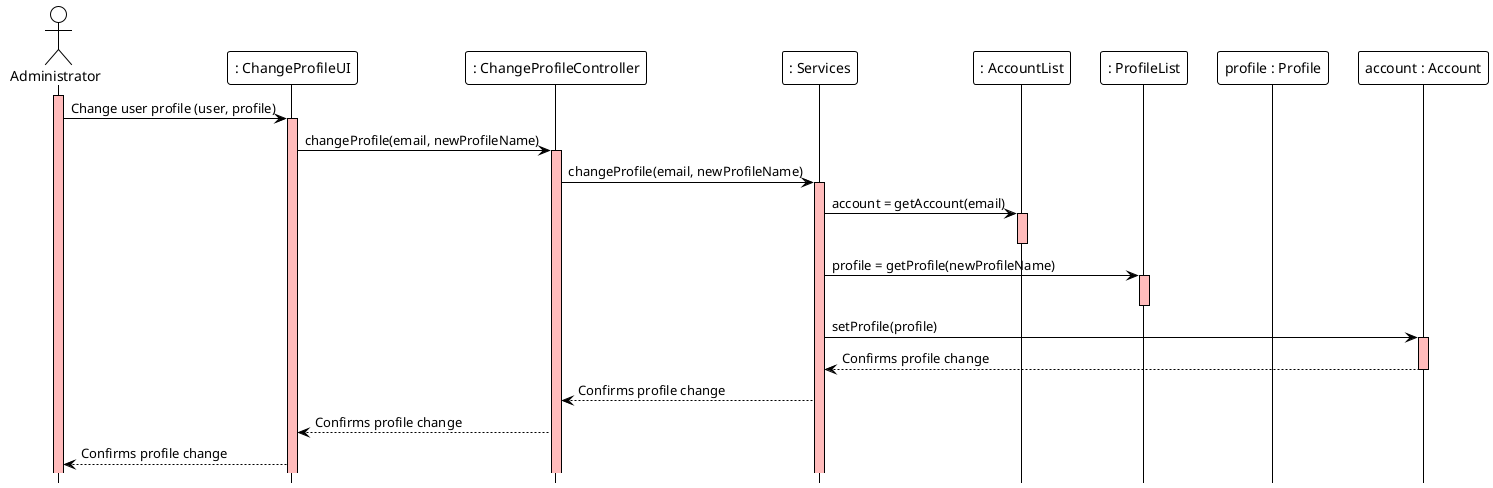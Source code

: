 @startuml
!theme plain
hide footbox

actor Administrator
participant ": ChangeProfileUI" as UI
participant ": ChangeProfileController" as Controller
participant ": Services" as Services
participant ": AccountList" as AccountList
participant ": ProfileList" as ProfileList
participant "profile : Profile" as Profile
participant "account : Account" as Account



activate Administrator #FFBBBB
Administrator -> UI : Change user profile (user, profile)
activate UI #FFBBBB
UI -> Controller : changeProfile(email, newProfileName)
activate Controller #FFBBBB
Controller -> Services : changeProfile(email, newProfileName)
activate Services #FFBBBB
Services -> AccountList : account = getAccount(email)
activate AccountList #FFBBBB
deactivate AccountList
Services -> ProfileList : profile = getProfile(newProfileName)
activate ProfileList #FFBBBB
deactivate ProfileList #FFBBBB
Services -> Account : setProfile(profile)
activate Account #FFBBBB
Account --> Services : Confirms profile change
deactivate Account #FFBBBB

Services --> Controller : Confirms profile change
Controller --> UI : Confirms profile change
UI --> Administrator : Confirms profile change
@enduml